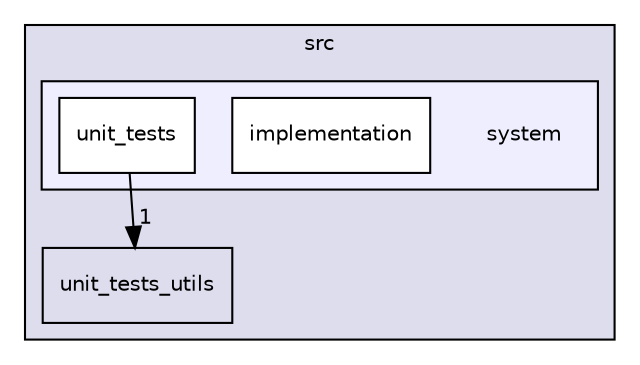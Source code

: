 digraph "src/system" {
  compound=true
  node [ fontsize="10", fontname="Helvetica"];
  edge [ labelfontsize="10", labelfontname="Helvetica"];
  subgraph clusterdir_68267d1309a1af8e8297ef4c3efbcdba {
    graph [ bgcolor="#ddddee", pencolor="black", label="src" fontname="Helvetica", fontsize="10", URL="dir_68267d1309a1af8e8297ef4c3efbcdba.html"]
  dir_7650dacaa557a89ea1c633e1722b48a3 [shape=box label="unit_tests_utils" URL="dir_7650dacaa557a89ea1c633e1722b48a3.html"];
  subgraph clusterdir_d501334aeb1b78ad67cd3c72c37b1e87 {
    graph [ bgcolor="#eeeeff", pencolor="black", label="" URL="dir_d501334aeb1b78ad67cd3c72c37b1e87.html"];
    dir_d501334aeb1b78ad67cd3c72c37b1e87 [shape=plaintext label="system"];
  dir_7c0f14fd0f7db3f907ff9b926d1021b3 [shape=box label="implementation" fillcolor="white" style="filled" URL="dir_7c0f14fd0f7db3f907ff9b926d1021b3.html"];
  dir_5633270853026bceab48be1d499bc27b [shape=box label="unit_tests" fillcolor="white" style="filled" URL="dir_5633270853026bceab48be1d499bc27b.html"];
  }
  }
  dir_5633270853026bceab48be1d499bc27b->dir_7650dacaa557a89ea1c633e1722b48a3 [headlabel="1", labeldistance=1.5 headhref="dir_000051_000038.html"];
}
